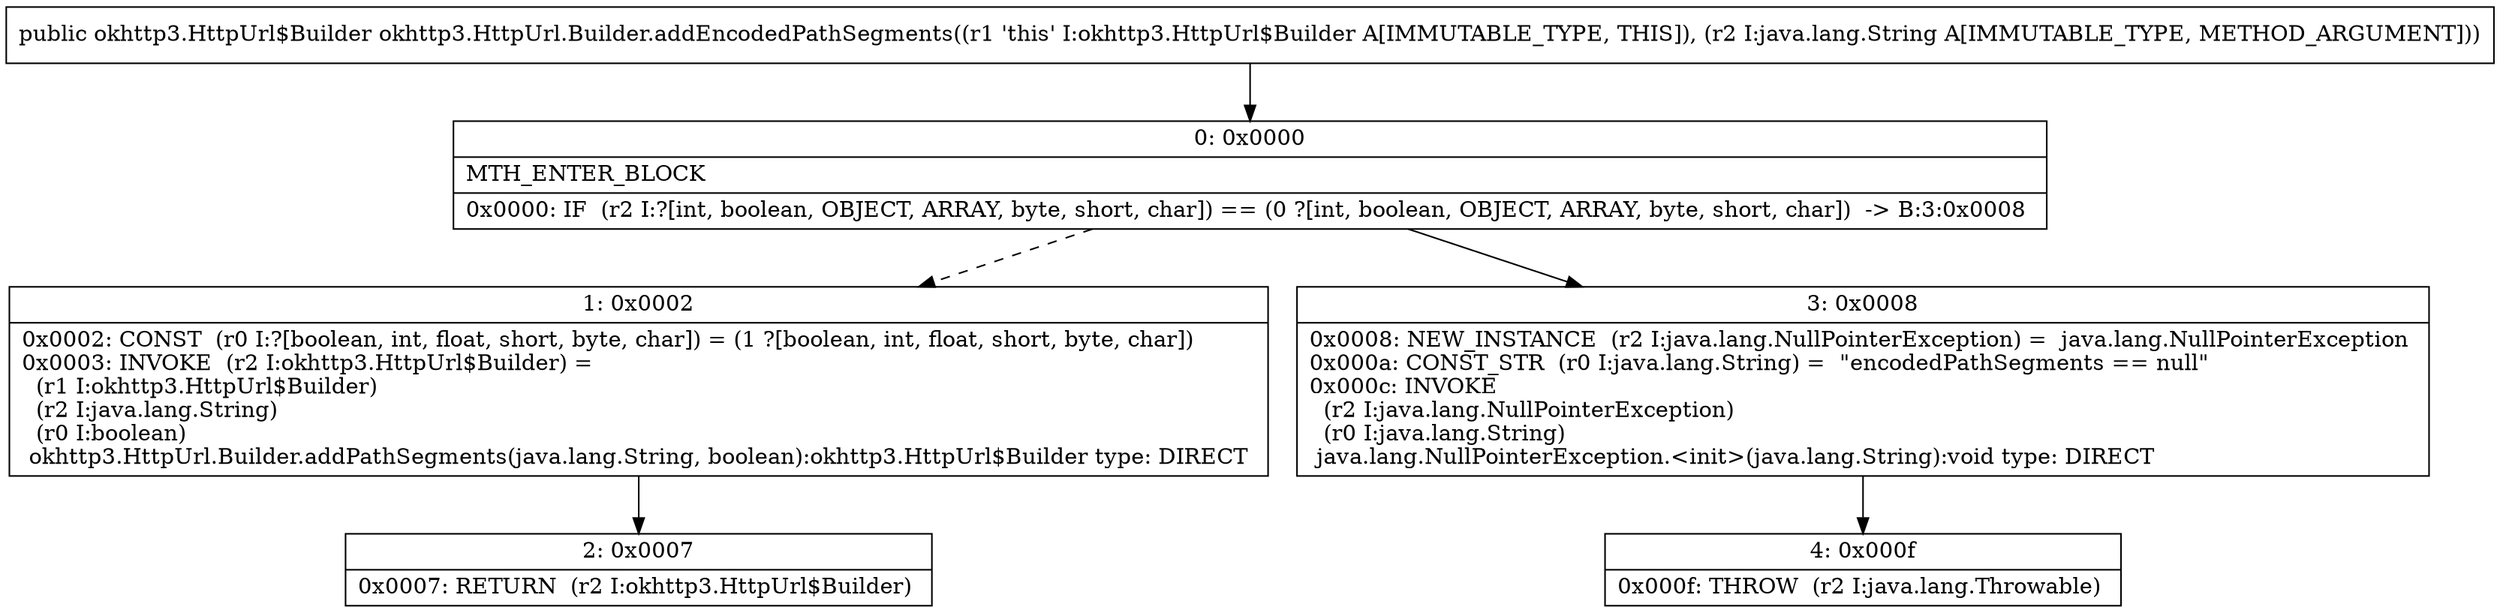 digraph "CFG forokhttp3.HttpUrl.Builder.addEncodedPathSegments(Ljava\/lang\/String;)Lokhttp3\/HttpUrl$Builder;" {
Node_0 [shape=record,label="{0\:\ 0x0000|MTH_ENTER_BLOCK\l|0x0000: IF  (r2 I:?[int, boolean, OBJECT, ARRAY, byte, short, char]) == (0 ?[int, boolean, OBJECT, ARRAY, byte, short, char])  \-\> B:3:0x0008 \l}"];
Node_1 [shape=record,label="{1\:\ 0x0002|0x0002: CONST  (r0 I:?[boolean, int, float, short, byte, char]) = (1 ?[boolean, int, float, short, byte, char]) \l0x0003: INVOKE  (r2 I:okhttp3.HttpUrl$Builder) = \l  (r1 I:okhttp3.HttpUrl$Builder)\l  (r2 I:java.lang.String)\l  (r0 I:boolean)\l okhttp3.HttpUrl.Builder.addPathSegments(java.lang.String, boolean):okhttp3.HttpUrl$Builder type: DIRECT \l}"];
Node_2 [shape=record,label="{2\:\ 0x0007|0x0007: RETURN  (r2 I:okhttp3.HttpUrl$Builder) \l}"];
Node_3 [shape=record,label="{3\:\ 0x0008|0x0008: NEW_INSTANCE  (r2 I:java.lang.NullPointerException) =  java.lang.NullPointerException \l0x000a: CONST_STR  (r0 I:java.lang.String) =  \"encodedPathSegments == null\" \l0x000c: INVOKE  \l  (r2 I:java.lang.NullPointerException)\l  (r0 I:java.lang.String)\l java.lang.NullPointerException.\<init\>(java.lang.String):void type: DIRECT \l}"];
Node_4 [shape=record,label="{4\:\ 0x000f|0x000f: THROW  (r2 I:java.lang.Throwable) \l}"];
MethodNode[shape=record,label="{public okhttp3.HttpUrl$Builder okhttp3.HttpUrl.Builder.addEncodedPathSegments((r1 'this' I:okhttp3.HttpUrl$Builder A[IMMUTABLE_TYPE, THIS]), (r2 I:java.lang.String A[IMMUTABLE_TYPE, METHOD_ARGUMENT])) }"];
MethodNode -> Node_0;
Node_0 -> Node_1[style=dashed];
Node_0 -> Node_3;
Node_1 -> Node_2;
Node_3 -> Node_4;
}

